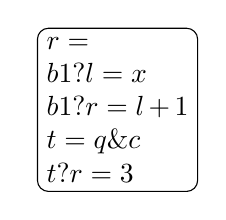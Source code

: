 \tikzstyle{fblock} = [draw, rounded corners]

\begin{tikzpicture}[node distance = 1.5 cm]
     \node [fblock, text width=1.8cm] (bb1)
    {$r=$\\$b1?l=x$\\$b1?r=l+1$\\$t=q\&c$\\$t?r=3$};
\end{tikzpicture}

